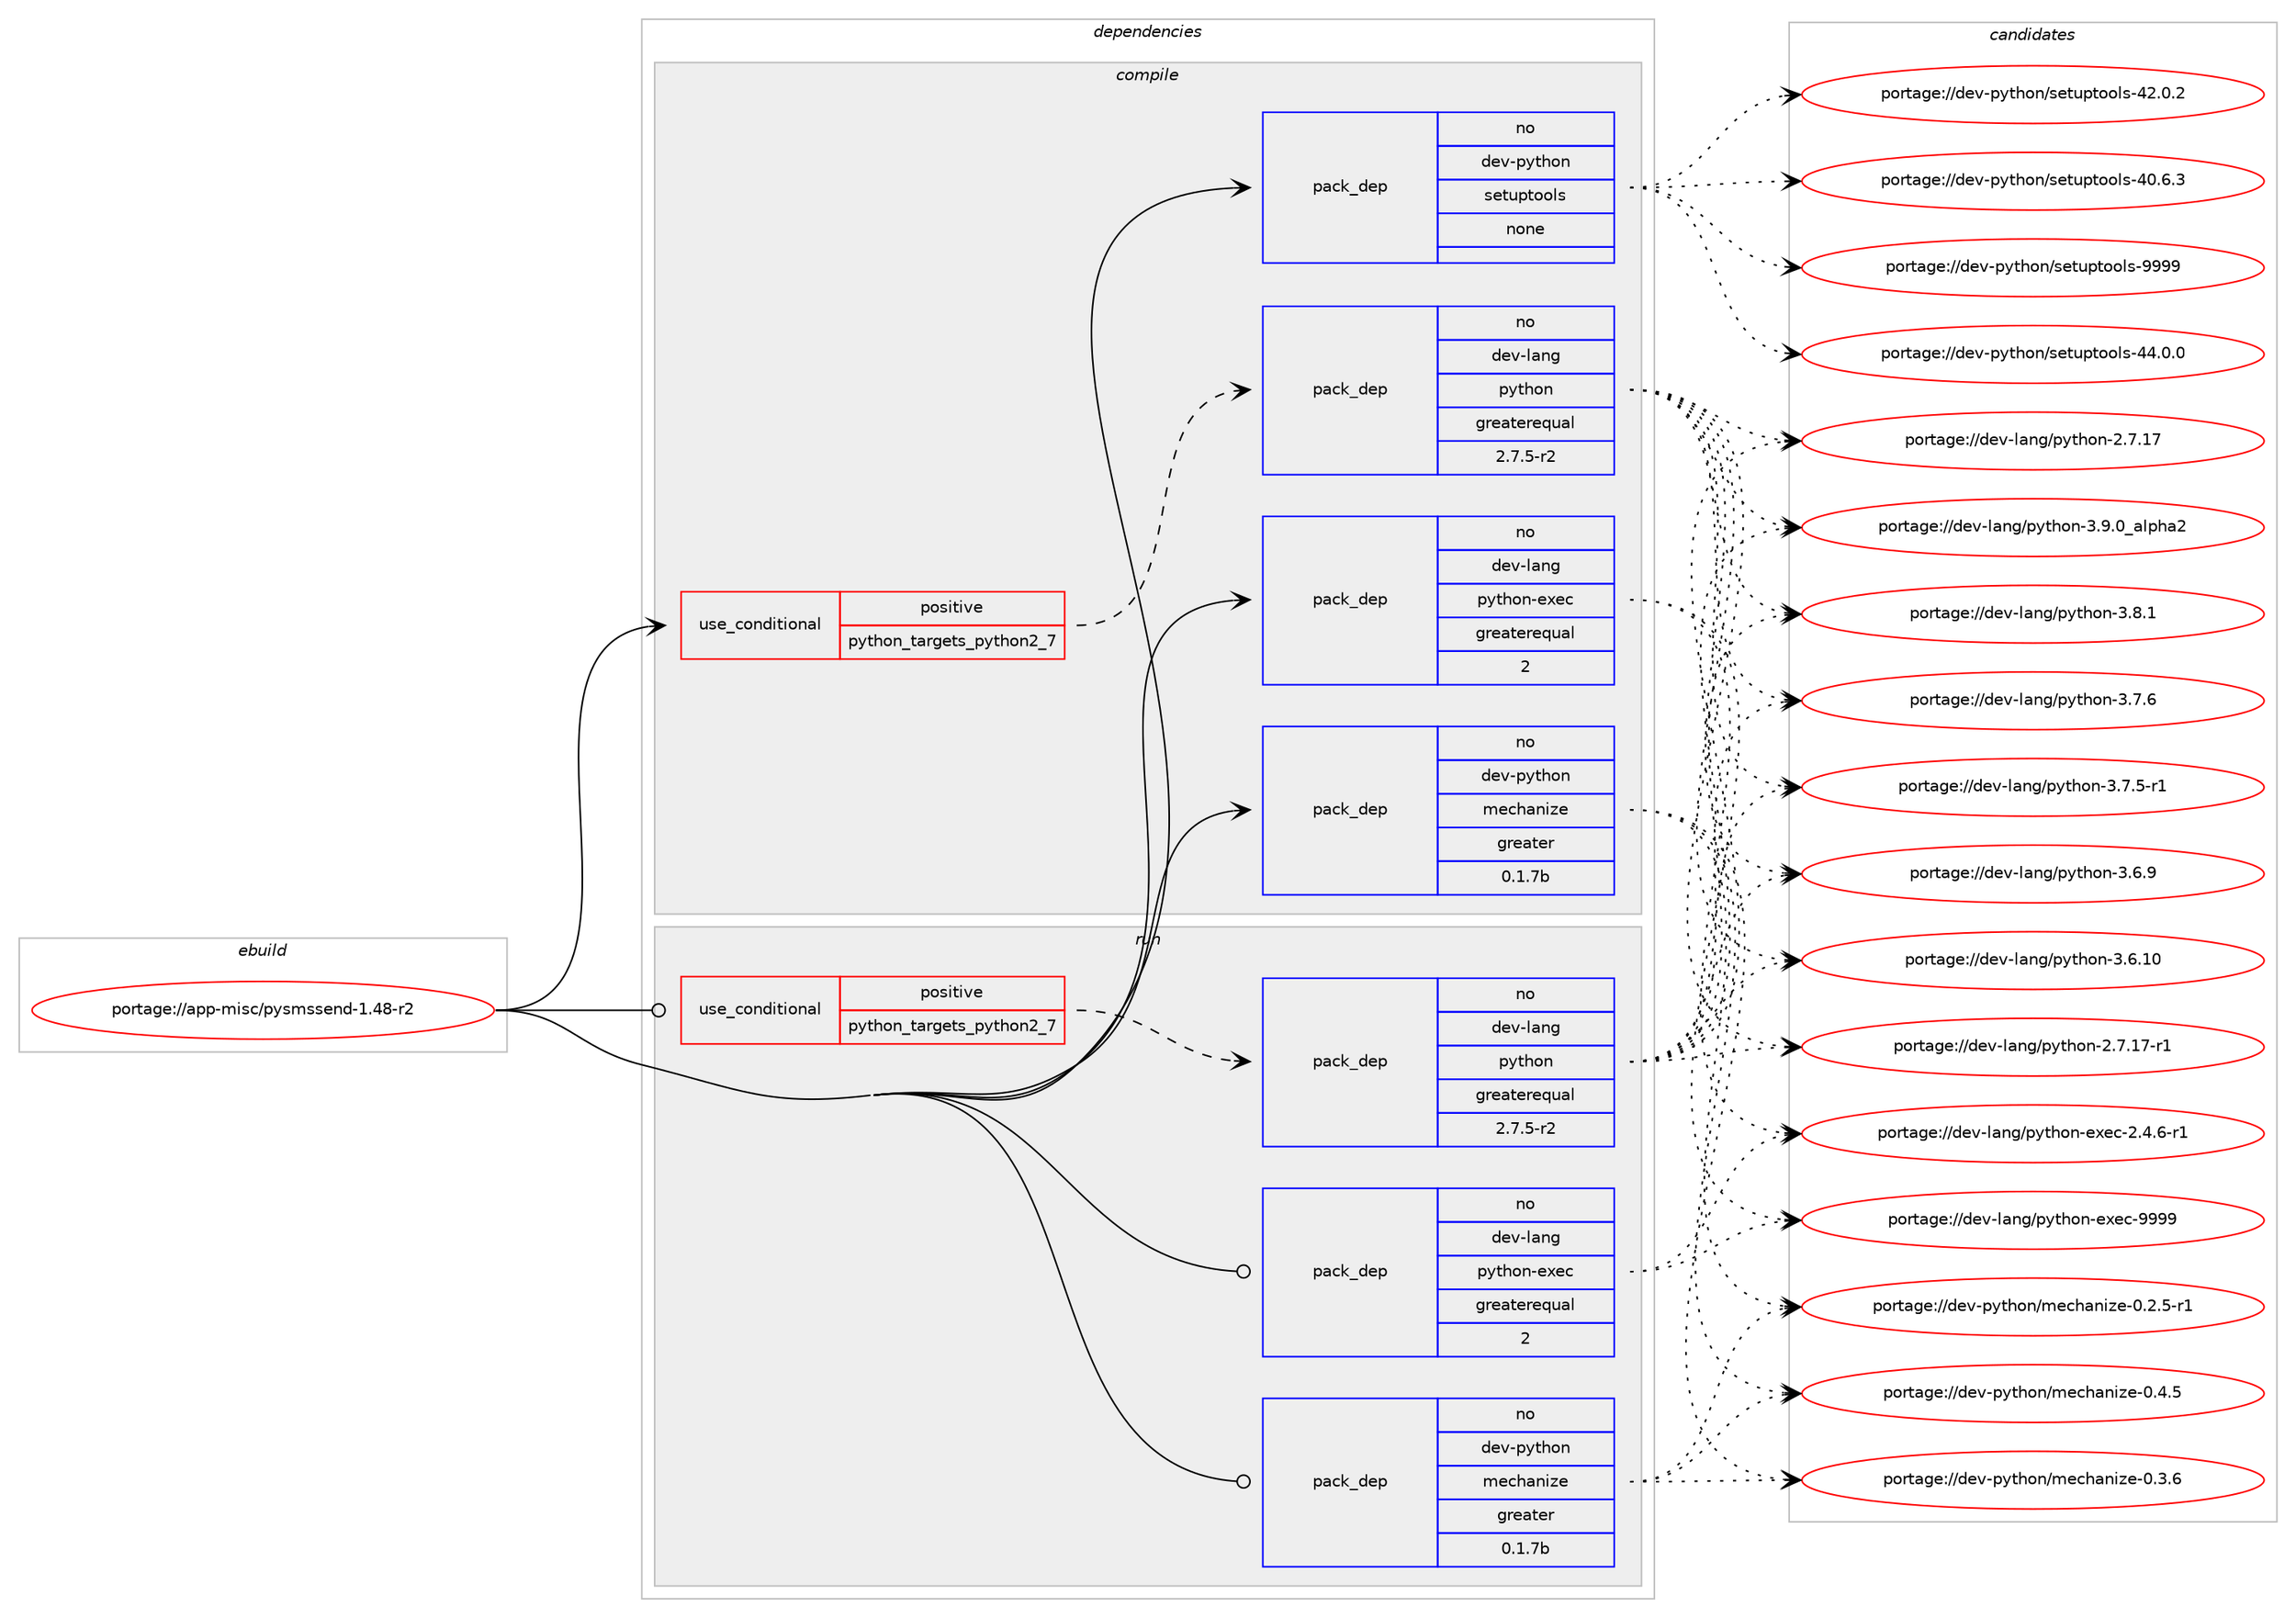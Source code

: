 digraph prolog {

# *************
# Graph options
# *************

newrank=true;
concentrate=true;
compound=true;
graph [rankdir=LR,fontname=Helvetica,fontsize=10,ranksep=1.5];#, ranksep=2.5, nodesep=0.2];
edge  [arrowhead=vee];
node  [fontname=Helvetica,fontsize=10];

# **********
# The ebuild
# **********

subgraph cluster_leftcol {
color=gray;
label=<<i>ebuild</i>>;
id [label="portage://app-misc/pysmssend-1.48-r2", color=red, width=4, href="../app-misc/pysmssend-1.48-r2.svg"];
}

# ****************
# The dependencies
# ****************

subgraph cluster_midcol {
color=gray;
label=<<i>dependencies</i>>;
subgraph cluster_compile {
fillcolor="#eeeeee";
style=filled;
label=<<i>compile</i>>;
subgraph cond142923 {
dependency610405 [label=<<TABLE BORDER="0" CELLBORDER="1" CELLSPACING="0" CELLPADDING="4"><TR><TD ROWSPAN="3" CELLPADDING="10">use_conditional</TD></TR><TR><TD>positive</TD></TR><TR><TD>python_targets_python2_7</TD></TR></TABLE>>, shape=none, color=red];
subgraph pack459304 {
dependency610406 [label=<<TABLE BORDER="0" CELLBORDER="1" CELLSPACING="0" CELLPADDING="4" WIDTH="220"><TR><TD ROWSPAN="6" CELLPADDING="30">pack_dep</TD></TR><TR><TD WIDTH="110">no</TD></TR><TR><TD>dev-lang</TD></TR><TR><TD>python</TD></TR><TR><TD>greaterequal</TD></TR><TR><TD>2.7.5-r2</TD></TR></TABLE>>, shape=none, color=blue];
}
dependency610405:e -> dependency610406:w [weight=20,style="dashed",arrowhead="vee"];
}
id:e -> dependency610405:w [weight=20,style="solid",arrowhead="vee"];
subgraph pack459305 {
dependency610407 [label=<<TABLE BORDER="0" CELLBORDER="1" CELLSPACING="0" CELLPADDING="4" WIDTH="220"><TR><TD ROWSPAN="6" CELLPADDING="30">pack_dep</TD></TR><TR><TD WIDTH="110">no</TD></TR><TR><TD>dev-lang</TD></TR><TR><TD>python-exec</TD></TR><TR><TD>greaterequal</TD></TR><TR><TD>2</TD></TR></TABLE>>, shape=none, color=blue];
}
id:e -> dependency610407:w [weight=20,style="solid",arrowhead="vee"];
subgraph pack459306 {
dependency610408 [label=<<TABLE BORDER="0" CELLBORDER="1" CELLSPACING="0" CELLPADDING="4" WIDTH="220"><TR><TD ROWSPAN="6" CELLPADDING="30">pack_dep</TD></TR><TR><TD WIDTH="110">no</TD></TR><TR><TD>dev-python</TD></TR><TR><TD>mechanize</TD></TR><TR><TD>greater</TD></TR><TR><TD>0.1.7b</TD></TR></TABLE>>, shape=none, color=blue];
}
id:e -> dependency610408:w [weight=20,style="solid",arrowhead="vee"];
subgraph pack459307 {
dependency610409 [label=<<TABLE BORDER="0" CELLBORDER="1" CELLSPACING="0" CELLPADDING="4" WIDTH="220"><TR><TD ROWSPAN="6" CELLPADDING="30">pack_dep</TD></TR><TR><TD WIDTH="110">no</TD></TR><TR><TD>dev-python</TD></TR><TR><TD>setuptools</TD></TR><TR><TD>none</TD></TR><TR><TD></TD></TR></TABLE>>, shape=none, color=blue];
}
id:e -> dependency610409:w [weight=20,style="solid",arrowhead="vee"];
}
subgraph cluster_compileandrun {
fillcolor="#eeeeee";
style=filled;
label=<<i>compile and run</i>>;
}
subgraph cluster_run {
fillcolor="#eeeeee";
style=filled;
label=<<i>run</i>>;
subgraph cond142924 {
dependency610410 [label=<<TABLE BORDER="0" CELLBORDER="1" CELLSPACING="0" CELLPADDING="4"><TR><TD ROWSPAN="3" CELLPADDING="10">use_conditional</TD></TR><TR><TD>positive</TD></TR><TR><TD>python_targets_python2_7</TD></TR></TABLE>>, shape=none, color=red];
subgraph pack459308 {
dependency610411 [label=<<TABLE BORDER="0" CELLBORDER="1" CELLSPACING="0" CELLPADDING="4" WIDTH="220"><TR><TD ROWSPAN="6" CELLPADDING="30">pack_dep</TD></TR><TR><TD WIDTH="110">no</TD></TR><TR><TD>dev-lang</TD></TR><TR><TD>python</TD></TR><TR><TD>greaterequal</TD></TR><TR><TD>2.7.5-r2</TD></TR></TABLE>>, shape=none, color=blue];
}
dependency610410:e -> dependency610411:w [weight=20,style="dashed",arrowhead="vee"];
}
id:e -> dependency610410:w [weight=20,style="solid",arrowhead="odot"];
subgraph pack459309 {
dependency610412 [label=<<TABLE BORDER="0" CELLBORDER="1" CELLSPACING="0" CELLPADDING="4" WIDTH="220"><TR><TD ROWSPAN="6" CELLPADDING="30">pack_dep</TD></TR><TR><TD WIDTH="110">no</TD></TR><TR><TD>dev-lang</TD></TR><TR><TD>python-exec</TD></TR><TR><TD>greaterequal</TD></TR><TR><TD>2</TD></TR></TABLE>>, shape=none, color=blue];
}
id:e -> dependency610412:w [weight=20,style="solid",arrowhead="odot"];
subgraph pack459310 {
dependency610413 [label=<<TABLE BORDER="0" CELLBORDER="1" CELLSPACING="0" CELLPADDING="4" WIDTH="220"><TR><TD ROWSPAN="6" CELLPADDING="30">pack_dep</TD></TR><TR><TD WIDTH="110">no</TD></TR><TR><TD>dev-python</TD></TR><TR><TD>mechanize</TD></TR><TR><TD>greater</TD></TR><TR><TD>0.1.7b</TD></TR></TABLE>>, shape=none, color=blue];
}
id:e -> dependency610413:w [weight=20,style="solid",arrowhead="odot"];
}
}

# **************
# The candidates
# **************

subgraph cluster_choices {
rank=same;
color=gray;
label=<<i>candidates</i>>;

subgraph choice459304 {
color=black;
nodesep=1;
choice10010111845108971101034711212111610411111045514657464895971081121049750 [label="portage://dev-lang/python-3.9.0_alpha2", color=red, width=4,href="../dev-lang/python-3.9.0_alpha2.svg"];
choice100101118451089711010347112121116104111110455146564649 [label="portage://dev-lang/python-3.8.1", color=red, width=4,href="../dev-lang/python-3.8.1.svg"];
choice100101118451089711010347112121116104111110455146554654 [label="portage://dev-lang/python-3.7.6", color=red, width=4,href="../dev-lang/python-3.7.6.svg"];
choice1001011184510897110103471121211161041111104551465546534511449 [label="portage://dev-lang/python-3.7.5-r1", color=red, width=4,href="../dev-lang/python-3.7.5-r1.svg"];
choice100101118451089711010347112121116104111110455146544657 [label="portage://dev-lang/python-3.6.9", color=red, width=4,href="../dev-lang/python-3.6.9.svg"];
choice10010111845108971101034711212111610411111045514654464948 [label="portage://dev-lang/python-3.6.10", color=red, width=4,href="../dev-lang/python-3.6.10.svg"];
choice100101118451089711010347112121116104111110455046554649554511449 [label="portage://dev-lang/python-2.7.17-r1", color=red, width=4,href="../dev-lang/python-2.7.17-r1.svg"];
choice10010111845108971101034711212111610411111045504655464955 [label="portage://dev-lang/python-2.7.17", color=red, width=4,href="../dev-lang/python-2.7.17.svg"];
dependency610406:e -> choice10010111845108971101034711212111610411111045514657464895971081121049750:w [style=dotted,weight="100"];
dependency610406:e -> choice100101118451089711010347112121116104111110455146564649:w [style=dotted,weight="100"];
dependency610406:e -> choice100101118451089711010347112121116104111110455146554654:w [style=dotted,weight="100"];
dependency610406:e -> choice1001011184510897110103471121211161041111104551465546534511449:w [style=dotted,weight="100"];
dependency610406:e -> choice100101118451089711010347112121116104111110455146544657:w [style=dotted,weight="100"];
dependency610406:e -> choice10010111845108971101034711212111610411111045514654464948:w [style=dotted,weight="100"];
dependency610406:e -> choice100101118451089711010347112121116104111110455046554649554511449:w [style=dotted,weight="100"];
dependency610406:e -> choice10010111845108971101034711212111610411111045504655464955:w [style=dotted,weight="100"];
}
subgraph choice459305 {
color=black;
nodesep=1;
choice10010111845108971101034711212111610411111045101120101994557575757 [label="portage://dev-lang/python-exec-9999", color=red, width=4,href="../dev-lang/python-exec-9999.svg"];
choice10010111845108971101034711212111610411111045101120101994550465246544511449 [label="portage://dev-lang/python-exec-2.4.6-r1", color=red, width=4,href="../dev-lang/python-exec-2.4.6-r1.svg"];
dependency610407:e -> choice10010111845108971101034711212111610411111045101120101994557575757:w [style=dotted,weight="100"];
dependency610407:e -> choice10010111845108971101034711212111610411111045101120101994550465246544511449:w [style=dotted,weight="100"];
}
subgraph choice459306 {
color=black;
nodesep=1;
choice10010111845112121116104111110471091019910497110105122101454846524653 [label="portage://dev-python/mechanize-0.4.5", color=red, width=4,href="../dev-python/mechanize-0.4.5.svg"];
choice10010111845112121116104111110471091019910497110105122101454846514654 [label="portage://dev-python/mechanize-0.3.6", color=red, width=4,href="../dev-python/mechanize-0.3.6.svg"];
choice100101118451121211161041111104710910199104971101051221014548465046534511449 [label="portage://dev-python/mechanize-0.2.5-r1", color=red, width=4,href="../dev-python/mechanize-0.2.5-r1.svg"];
dependency610408:e -> choice10010111845112121116104111110471091019910497110105122101454846524653:w [style=dotted,weight="100"];
dependency610408:e -> choice10010111845112121116104111110471091019910497110105122101454846514654:w [style=dotted,weight="100"];
dependency610408:e -> choice100101118451121211161041111104710910199104971101051221014548465046534511449:w [style=dotted,weight="100"];
}
subgraph choice459307 {
color=black;
nodesep=1;
choice10010111845112121116104111110471151011161171121161111111081154557575757 [label="portage://dev-python/setuptools-9999", color=red, width=4,href="../dev-python/setuptools-9999.svg"];
choice100101118451121211161041111104711510111611711211611111110811545525246484648 [label="portage://dev-python/setuptools-44.0.0", color=red, width=4,href="../dev-python/setuptools-44.0.0.svg"];
choice100101118451121211161041111104711510111611711211611111110811545525046484650 [label="portage://dev-python/setuptools-42.0.2", color=red, width=4,href="../dev-python/setuptools-42.0.2.svg"];
choice100101118451121211161041111104711510111611711211611111110811545524846544651 [label="portage://dev-python/setuptools-40.6.3", color=red, width=4,href="../dev-python/setuptools-40.6.3.svg"];
dependency610409:e -> choice10010111845112121116104111110471151011161171121161111111081154557575757:w [style=dotted,weight="100"];
dependency610409:e -> choice100101118451121211161041111104711510111611711211611111110811545525246484648:w [style=dotted,weight="100"];
dependency610409:e -> choice100101118451121211161041111104711510111611711211611111110811545525046484650:w [style=dotted,weight="100"];
dependency610409:e -> choice100101118451121211161041111104711510111611711211611111110811545524846544651:w [style=dotted,weight="100"];
}
subgraph choice459308 {
color=black;
nodesep=1;
choice10010111845108971101034711212111610411111045514657464895971081121049750 [label="portage://dev-lang/python-3.9.0_alpha2", color=red, width=4,href="../dev-lang/python-3.9.0_alpha2.svg"];
choice100101118451089711010347112121116104111110455146564649 [label="portage://dev-lang/python-3.8.1", color=red, width=4,href="../dev-lang/python-3.8.1.svg"];
choice100101118451089711010347112121116104111110455146554654 [label="portage://dev-lang/python-3.7.6", color=red, width=4,href="../dev-lang/python-3.7.6.svg"];
choice1001011184510897110103471121211161041111104551465546534511449 [label="portage://dev-lang/python-3.7.5-r1", color=red, width=4,href="../dev-lang/python-3.7.5-r1.svg"];
choice100101118451089711010347112121116104111110455146544657 [label="portage://dev-lang/python-3.6.9", color=red, width=4,href="../dev-lang/python-3.6.9.svg"];
choice10010111845108971101034711212111610411111045514654464948 [label="portage://dev-lang/python-3.6.10", color=red, width=4,href="../dev-lang/python-3.6.10.svg"];
choice100101118451089711010347112121116104111110455046554649554511449 [label="portage://dev-lang/python-2.7.17-r1", color=red, width=4,href="../dev-lang/python-2.7.17-r1.svg"];
choice10010111845108971101034711212111610411111045504655464955 [label="portage://dev-lang/python-2.7.17", color=red, width=4,href="../dev-lang/python-2.7.17.svg"];
dependency610411:e -> choice10010111845108971101034711212111610411111045514657464895971081121049750:w [style=dotted,weight="100"];
dependency610411:e -> choice100101118451089711010347112121116104111110455146564649:w [style=dotted,weight="100"];
dependency610411:e -> choice100101118451089711010347112121116104111110455146554654:w [style=dotted,weight="100"];
dependency610411:e -> choice1001011184510897110103471121211161041111104551465546534511449:w [style=dotted,weight="100"];
dependency610411:e -> choice100101118451089711010347112121116104111110455146544657:w [style=dotted,weight="100"];
dependency610411:e -> choice10010111845108971101034711212111610411111045514654464948:w [style=dotted,weight="100"];
dependency610411:e -> choice100101118451089711010347112121116104111110455046554649554511449:w [style=dotted,weight="100"];
dependency610411:e -> choice10010111845108971101034711212111610411111045504655464955:w [style=dotted,weight="100"];
}
subgraph choice459309 {
color=black;
nodesep=1;
choice10010111845108971101034711212111610411111045101120101994557575757 [label="portage://dev-lang/python-exec-9999", color=red, width=4,href="../dev-lang/python-exec-9999.svg"];
choice10010111845108971101034711212111610411111045101120101994550465246544511449 [label="portage://dev-lang/python-exec-2.4.6-r1", color=red, width=4,href="../dev-lang/python-exec-2.4.6-r1.svg"];
dependency610412:e -> choice10010111845108971101034711212111610411111045101120101994557575757:w [style=dotted,weight="100"];
dependency610412:e -> choice10010111845108971101034711212111610411111045101120101994550465246544511449:w [style=dotted,weight="100"];
}
subgraph choice459310 {
color=black;
nodesep=1;
choice10010111845112121116104111110471091019910497110105122101454846524653 [label="portage://dev-python/mechanize-0.4.5", color=red, width=4,href="../dev-python/mechanize-0.4.5.svg"];
choice10010111845112121116104111110471091019910497110105122101454846514654 [label="portage://dev-python/mechanize-0.3.6", color=red, width=4,href="../dev-python/mechanize-0.3.6.svg"];
choice100101118451121211161041111104710910199104971101051221014548465046534511449 [label="portage://dev-python/mechanize-0.2.5-r1", color=red, width=4,href="../dev-python/mechanize-0.2.5-r1.svg"];
dependency610413:e -> choice10010111845112121116104111110471091019910497110105122101454846524653:w [style=dotted,weight="100"];
dependency610413:e -> choice10010111845112121116104111110471091019910497110105122101454846514654:w [style=dotted,weight="100"];
dependency610413:e -> choice100101118451121211161041111104710910199104971101051221014548465046534511449:w [style=dotted,weight="100"];
}
}

}
